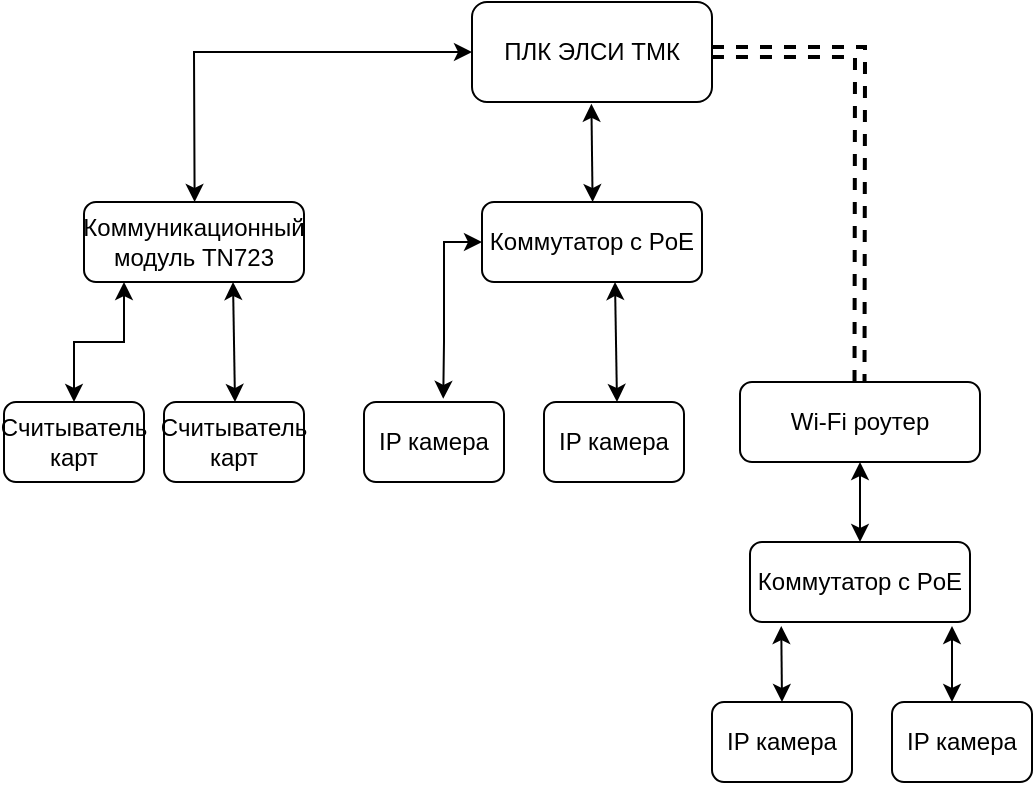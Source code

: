 <mxfile version="22.0.3" type="device">
  <diagram id="C5RBs43oDa-KdzZeNtuy" name="Page-1">
    <mxGraphModel dx="1195" dy="703" grid="1" gridSize="10" guides="1" tooltips="1" connect="1" arrows="1" fold="1" page="1" pageScale="1" pageWidth="827" pageHeight="1169" math="0" shadow="0">
      <root>
        <mxCell id="WIyWlLk6GJQsqaUBKTNV-0" />
        <mxCell id="WIyWlLk6GJQsqaUBKTNV-1" parent="WIyWlLk6GJQsqaUBKTNV-0" />
        <mxCell id="WIyWlLk6GJQsqaUBKTNV-3" value="ПЛК ЭЛСИ ТМК" style="rounded=1;whiteSpace=wrap;html=1;fontSize=12;glass=0;strokeWidth=1;shadow=0;" parent="WIyWlLk6GJQsqaUBKTNV-1" vertex="1">
          <mxGeometry x="334" y="70" width="120" height="50" as="geometry" />
        </mxCell>
        <mxCell id="WIyWlLk6GJQsqaUBKTNV-7" value="IP камера" style="rounded=1;whiteSpace=wrap;html=1;fontSize=12;glass=0;strokeWidth=1;shadow=0;" parent="WIyWlLk6GJQsqaUBKTNV-1" vertex="1">
          <mxGeometry x="280" y="270" width="70" height="40" as="geometry" />
        </mxCell>
        <mxCell id="WIyWlLk6GJQsqaUBKTNV-12" value="Wi-Fi роутер" style="rounded=1;whiteSpace=wrap;html=1;fontSize=12;glass=0;strokeWidth=1;shadow=0;" parent="WIyWlLk6GJQsqaUBKTNV-1" vertex="1">
          <mxGeometry x="468" y="260" width="120" height="40" as="geometry" />
        </mxCell>
        <mxCell id="5859mVytFc_oC4w73MoX-0" value="Коммутатор с PoE" style="rounded=1;whiteSpace=wrap;html=1;fontSize=12;glass=0;strokeWidth=1;shadow=0;" parent="WIyWlLk6GJQsqaUBKTNV-1" vertex="1">
          <mxGeometry x="339" y="170" width="110" height="40" as="geometry" />
        </mxCell>
        <mxCell id="5859mVytFc_oC4w73MoX-4" value="" style="endArrow=classic;startArrow=classic;html=1;rounded=0;entryX=0.328;entryY=1.013;entryDx=0;entryDy=0;entryPerimeter=0;exitX=0.318;exitY=-0.006;exitDx=0;exitDy=0;exitPerimeter=0;" parent="WIyWlLk6GJQsqaUBKTNV-1" edge="1">
          <mxGeometry width="50" height="50" relative="1" as="geometry">
            <mxPoint x="394.31" y="170" as="sourcePoint" />
            <mxPoint x="393.69" y="120.89" as="targetPoint" />
          </mxGeometry>
        </mxCell>
        <mxCell id="5859mVytFc_oC4w73MoX-7" value="IP камера" style="rounded=1;whiteSpace=wrap;html=1;fontSize=12;glass=0;strokeWidth=1;shadow=0;" parent="WIyWlLk6GJQsqaUBKTNV-1" vertex="1">
          <mxGeometry x="370" y="270" width="70" height="40" as="geometry" />
        </mxCell>
        <mxCell id="5859mVytFc_oC4w73MoX-8" value="" style="endArrow=classic;startArrow=classic;html=1;rounded=0;exitX=0.566;exitY=-0.04;exitDx=0;exitDy=0;entryX=0;entryY=0.5;entryDx=0;entryDy=0;exitPerimeter=0;" parent="WIyWlLk6GJQsqaUBKTNV-1" source="WIyWlLk6GJQsqaUBKTNV-7" target="5859mVytFc_oC4w73MoX-0" edge="1">
          <mxGeometry width="50" height="50" relative="1" as="geometry">
            <mxPoint x="414" y="240" as="sourcePoint" />
            <mxPoint x="464" y="190" as="targetPoint" />
            <Array as="points">
              <mxPoint x="320" y="240" />
              <mxPoint x="320" y="190" />
            </Array>
          </mxGeometry>
        </mxCell>
        <mxCell id="5859mVytFc_oC4w73MoX-9" value="" style="endArrow=classic;startArrow=classic;html=1;rounded=0;exitX=0.75;exitY=0;exitDx=0;exitDy=0;entryX=0.75;entryY=1;entryDx=0;entryDy=0;" parent="WIyWlLk6GJQsqaUBKTNV-1" edge="1">
          <mxGeometry width="50" height="50" relative="1" as="geometry">
            <mxPoint x="406.5" y="270" as="sourcePoint" />
            <mxPoint x="405.5" y="210" as="targetPoint" />
            <Array as="points" />
          </mxGeometry>
        </mxCell>
        <mxCell id="5859mVytFc_oC4w73MoX-10" value="" style="endArrow=none;dashed=1;html=1;strokeWidth=2;rounded=0;targetPerimeterSpacing=0;entryX=1;entryY=0.5;entryDx=0;entryDy=0;shape=link;" parent="WIyWlLk6GJQsqaUBKTNV-1" target="WIyWlLk6GJQsqaUBKTNV-3" edge="1">
          <mxGeometry width="50" height="50" relative="1" as="geometry">
            <mxPoint x="527.76" y="260" as="sourcePoint" />
            <mxPoint x="528" y="100" as="targetPoint" />
            <Array as="points">
              <mxPoint x="528" y="95" />
            </Array>
          </mxGeometry>
        </mxCell>
        <mxCell id="5859mVytFc_oC4w73MoX-12" value="IP камера" style="rounded=1;whiteSpace=wrap;html=1;fontSize=12;glass=0;strokeWidth=1;shadow=0;" parent="WIyWlLk6GJQsqaUBKTNV-1" vertex="1">
          <mxGeometry x="454" y="420" width="70" height="40" as="geometry" />
        </mxCell>
        <mxCell id="5859mVytFc_oC4w73MoX-13" value="IP камера" style="rounded=1;whiteSpace=wrap;html=1;fontSize=12;glass=0;strokeWidth=1;shadow=0;" parent="WIyWlLk6GJQsqaUBKTNV-1" vertex="1">
          <mxGeometry x="544" y="420" width="70" height="40" as="geometry" />
        </mxCell>
        <mxCell id="5859mVytFc_oC4w73MoX-14" value="Коммутатор с PoE" style="rounded=1;whiteSpace=wrap;html=1;fontSize=12;glass=0;strokeWidth=1;shadow=0;" parent="WIyWlLk6GJQsqaUBKTNV-1" vertex="1">
          <mxGeometry x="473" y="340" width="110" height="40" as="geometry" />
        </mxCell>
        <mxCell id="5859mVytFc_oC4w73MoX-15" value="" style="endArrow=classic;startArrow=classic;html=1;rounded=0;entryX=0.142;entryY=1.05;entryDx=0;entryDy=0;entryPerimeter=0;exitX=0.5;exitY=0;exitDx=0;exitDy=0;" parent="WIyWlLk6GJQsqaUBKTNV-1" source="5859mVytFc_oC4w73MoX-12" target="5859mVytFc_oC4w73MoX-14" edge="1">
          <mxGeometry width="50" height="50" relative="1" as="geometry">
            <mxPoint x="495" y="400" as="sourcePoint" />
            <mxPoint x="495" y="380" as="targetPoint" />
            <Array as="points" />
          </mxGeometry>
        </mxCell>
        <mxCell id="5859mVytFc_oC4w73MoX-16" value="" style="endArrow=classic;startArrow=classic;html=1;rounded=0;entryX=0.142;entryY=1.05;entryDx=0;entryDy=0;entryPerimeter=0;exitX=0.5;exitY=0;exitDx=0;exitDy=0;" parent="WIyWlLk6GJQsqaUBKTNV-1" edge="1">
          <mxGeometry width="50" height="50" relative="1" as="geometry">
            <mxPoint x="574" y="420" as="sourcePoint" />
            <mxPoint x="574" y="382" as="targetPoint" />
            <Array as="points" />
          </mxGeometry>
        </mxCell>
        <mxCell id="ogZ3_qkmxuEnw3OtZFAh-0" value="" style="endArrow=classic;startArrow=classic;html=1;rounded=0;entryX=0.5;entryY=1;entryDx=0;entryDy=0;exitX=0.5;exitY=0;exitDx=0;exitDy=0;" parent="WIyWlLk6GJQsqaUBKTNV-1" source="5859mVytFc_oC4w73MoX-14" target="WIyWlLk6GJQsqaUBKTNV-12" edge="1">
          <mxGeometry width="50" height="50" relative="1" as="geometry">
            <mxPoint x="504" y="290" as="sourcePoint" />
            <mxPoint x="554" y="240" as="targetPoint" />
          </mxGeometry>
        </mxCell>
        <mxCell id="hwPsfB8KgsToYILCjVti-0" value="Коммуникационный модуль TN723" style="rounded=1;whiteSpace=wrap;html=1;fontSize=12;glass=0;strokeWidth=1;shadow=0;" vertex="1" parent="WIyWlLk6GJQsqaUBKTNV-1">
          <mxGeometry x="140" y="170" width="110" height="40" as="geometry" />
        </mxCell>
        <mxCell id="hwPsfB8KgsToYILCjVti-1" value="" style="endArrow=classic;startArrow=classic;html=1;rounded=0;entryX=0;entryY=0.5;entryDx=0;entryDy=0;exitX=0.318;exitY=-0.006;exitDx=0;exitDy=0;exitPerimeter=0;" edge="1" parent="WIyWlLk6GJQsqaUBKTNV-1" target="WIyWlLk6GJQsqaUBKTNV-3">
          <mxGeometry width="50" height="50" relative="1" as="geometry">
            <mxPoint x="195.31" y="170" as="sourcePoint" />
            <mxPoint x="194.69" y="120.89" as="targetPoint" />
            <Array as="points">
              <mxPoint x="195" y="95" />
            </Array>
          </mxGeometry>
        </mxCell>
        <mxCell id="hwPsfB8KgsToYILCjVti-4" value="Считыватель карт" style="rounded=1;whiteSpace=wrap;html=1;fontSize=12;glass=0;strokeWidth=1;shadow=0;" vertex="1" parent="WIyWlLk6GJQsqaUBKTNV-1">
          <mxGeometry x="180" y="270" width="70" height="40" as="geometry" />
        </mxCell>
        <mxCell id="hwPsfB8KgsToYILCjVti-8" value="" style="endArrow=classic;startArrow=classic;html=1;rounded=0;exitX=0.75;exitY=0;exitDx=0;exitDy=0;entryX=0.75;entryY=1;entryDx=0;entryDy=0;" edge="1" parent="WIyWlLk6GJQsqaUBKTNV-1">
          <mxGeometry width="50" height="50" relative="1" as="geometry">
            <mxPoint x="215.5" y="270" as="sourcePoint" />
            <mxPoint x="214.5" y="210" as="targetPoint" />
            <Array as="points" />
          </mxGeometry>
        </mxCell>
        <mxCell id="hwPsfB8KgsToYILCjVti-9" value="Считыватель карт" style="rounded=1;whiteSpace=wrap;html=1;fontSize=12;glass=0;strokeWidth=1;shadow=0;" vertex="1" parent="WIyWlLk6GJQsqaUBKTNV-1">
          <mxGeometry x="100" y="270" width="70" height="40" as="geometry" />
        </mxCell>
        <mxCell id="hwPsfB8KgsToYILCjVti-11" value="" style="endArrow=classic;startArrow=classic;html=1;rounded=0;exitX=0.5;exitY=0;exitDx=0;exitDy=0;entryX=0.75;entryY=1;entryDx=0;entryDy=0;" edge="1" parent="WIyWlLk6GJQsqaUBKTNV-1" source="hwPsfB8KgsToYILCjVti-9">
          <mxGeometry width="50" height="50" relative="1" as="geometry">
            <mxPoint x="161" y="270" as="sourcePoint" />
            <mxPoint x="160" y="210" as="targetPoint" />
            <Array as="points">
              <mxPoint x="135" y="240" />
              <mxPoint x="160" y="240" />
            </Array>
          </mxGeometry>
        </mxCell>
      </root>
    </mxGraphModel>
  </diagram>
</mxfile>
